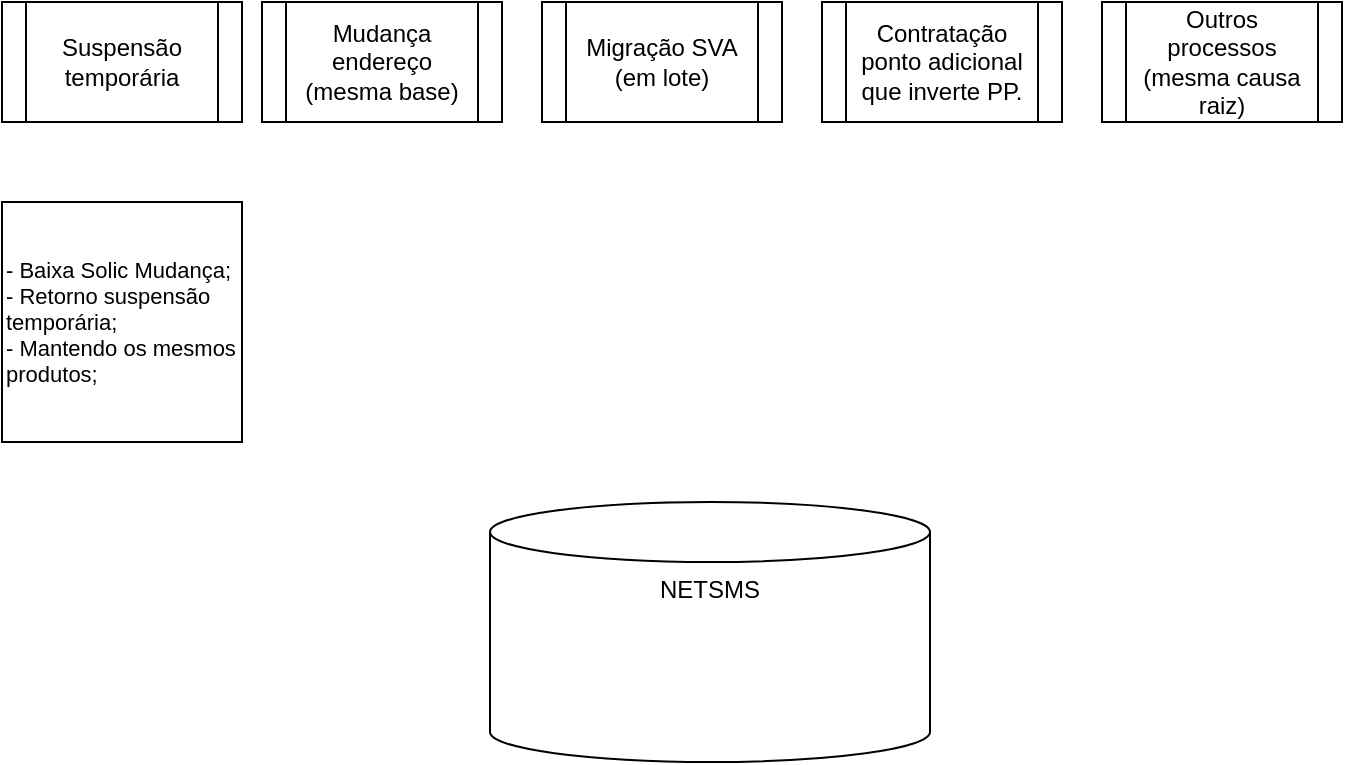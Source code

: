 <mxfile version="25.0.1">
  <diagram name="Página-1" id="lbKp-W_X5cq1iBLr4k5U">
    <mxGraphModel dx="1050" dy="530" grid="1" gridSize="10" guides="1" tooltips="1" connect="1" arrows="1" fold="1" page="1" pageScale="1" pageWidth="827" pageHeight="1169" math="0" shadow="0">
      <root>
        <mxCell id="0" />
        <mxCell id="1" parent="0" />
        <mxCell id="TXyXYrq3tWQpbJNDIby2-1" value="NETSMS" style="shape=cylinder3;whiteSpace=wrap;html=1;boundedLbl=1;backgroundOutline=1;size=15;verticalAlign=top;" vertex="1" parent="1">
          <mxGeometry x="304" y="290" width="220" height="130" as="geometry" />
        </mxCell>
        <mxCell id="TXyXYrq3tWQpbJNDIby2-7" value="Suspensão temporária" style="shape=process;whiteSpace=wrap;html=1;backgroundOutline=1;" vertex="1" parent="1">
          <mxGeometry x="60" y="40" width="120" height="60" as="geometry" />
        </mxCell>
        <mxCell id="TXyXYrq3tWQpbJNDIby2-8" value="Mudança endereço (mesma base)" style="shape=process;whiteSpace=wrap;html=1;backgroundOutline=1;" vertex="1" parent="1">
          <mxGeometry x="190" y="40" width="120" height="60" as="geometry" />
        </mxCell>
        <mxCell id="TXyXYrq3tWQpbJNDIby2-9" value="Migração SVA (em lote)" style="shape=process;whiteSpace=wrap;html=1;backgroundOutline=1;" vertex="1" parent="1">
          <mxGeometry x="330" y="40" width="120" height="60" as="geometry" />
        </mxCell>
        <mxCell id="TXyXYrq3tWQpbJNDIby2-10" value="Contratação ponto adicional que inverte PP." style="shape=process;whiteSpace=wrap;html=1;backgroundOutline=1;" vertex="1" parent="1">
          <mxGeometry x="470" y="40" width="120" height="60" as="geometry" />
        </mxCell>
        <mxCell id="TXyXYrq3tWQpbJNDIby2-11" value="Outros processos (mesma causa raiz)" style="shape=process;whiteSpace=wrap;html=1;backgroundOutline=1;" vertex="1" parent="1">
          <mxGeometry x="610" y="40" width="120" height="60" as="geometry" />
        </mxCell>
        <mxCell id="TXyXYrq3tWQpbJNDIby2-15" value="&lt;span style=&quot;background-color: initial;&quot;&gt;- Baixa Solic Mudança;&lt;/span&gt;&lt;br&gt;&lt;span style=&quot;background-color: initial;&quot;&gt;- Retorno suspensão temporária;&lt;/span&gt;&lt;br&gt;&lt;span style=&quot;background-color: initial;&quot;&gt;- Mantendo os mesmos produtos;&lt;/span&gt;" style="whiteSpace=wrap;html=1;aspect=fixed;align=left;fontSize=11;" vertex="1" parent="1">
          <mxGeometry x="60" y="140" width="120" height="120" as="geometry" />
        </mxCell>
      </root>
    </mxGraphModel>
  </diagram>
</mxfile>
